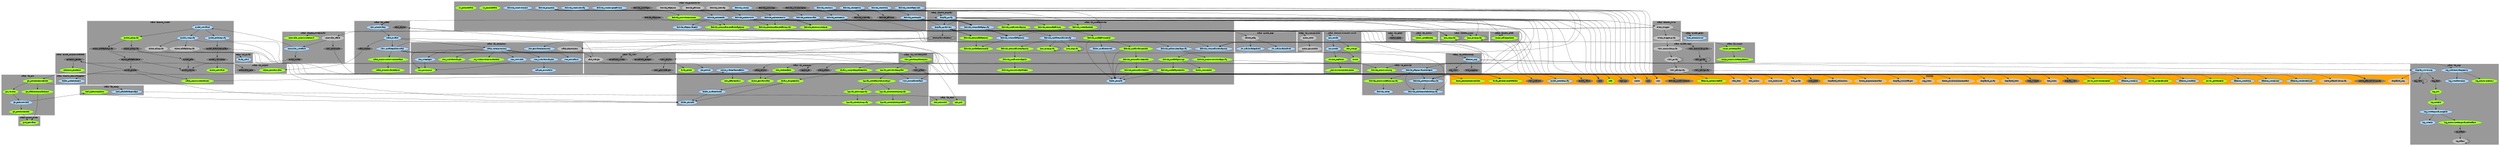digraph "dot_FromArray" {	graph [		clusterrank="true"		size="31.2500,31.2500"	];		subgraph "s" {		node [fillcolor="grey", style="filled", color="white"];			n49 [label="view_CardArray" URL="view_CardArray%2Cs%2Cstack+%22model_View%22%2C1"];		n65 [label="event_Trigger" URL="event_Trigger%2Cs%2Cstack+%22libOPN_MVC%22%2C1"];		n181 [label="object_FileArray" URL="object_FileArray%2Cs%2Cstack+%22libOPN_Model%22%2C1"];		n175 [label="displayed_TitleColour" URL="displayed_TitleColour%2Cs%2CMissing%2C1"];		n60 [label="uOPN" URL="uOPN%2Cs%2CMissing%2C1"];		n155 [label="uOPN_NamedViewArray" URL="uOPN_NamedViewArray%2Cs%2CMissing%2C1"];		n168 [label="action_InspectCommand" URL="action_InspectCommand%2Cs%2CMissing%2C1"];		n35 [label="fedwiki_Favicon" URL="fedwiki_Favicon%2Cs%2Cstack+%22lib_BlockServer%22%2C1"];		n171 [label="display_MouseTarget" URL="display_MouseTarget%2Cs%2CMissing%2C1"];		n68 [label="event_TriggerArray" URL="event_TriggerArray%2Cs%2Cstack+%22libOPN_MVC%22%2C1"];		n210 [label="object_DataBaseArray" URL="object_DataBaseArray%2Cs%2Cstack+%22libOPN_Model%22%2C1"];		n48 [label="view_Array" URL="view_Array%2Cs%2Cstack+%22model_View%22%2C1"];		n202 [label="tree_ColourSet" URL="tree_ColourSet%2Cs%2CMissing%2C1"];		n169 [label="cog_Menu" URL="cog_Menu%2Cs%2CMissing%2C1"];		n197 [label="edited_Flag" URL="edited_Flag%2Cs%2Cstack+%22model_IDE%22%2C1"];		n67 [label="controller_Table" URL="controller_Table%2Cs%2Cstack+%22libOPN_MVCExtras%22%2C1"];		n126 [label="menu_BurntTitle" URL="menu_BurntTitle%2Cs%2Cstack+%22lib_MenuButton%22%2C1"];		n174 [label="displayed_Title" URL="displayed_Title%2Cs%2CMissing%2C1"];		n193 [label="fedwiki_PageJson" URL="fedwiki_PageJson%2Cs%2Cstack+%22lib_BlockServer%22%2C1"];		n173 [label="displayed_Array" URL="displayed_Array%2Cs%2CMissing%2C1"];		n183 [label="fedwiki_SiteMap" URL="fedwiki_SiteMap%2Cs%2Cstack+%22lib_BlockServer%22%2C1"];		n201 [label="tree_Array" URL="tree_Array%2Cs%2CMissing%2C1"];		n138 [label="view_ControllerArray" URL="view_ControllerArray%2Cs%2Cstack+%22model_View%22%2C1"];		n148 [label="rect" URL="rect%2Cs%2CMissing%2C1"];		n5 [label="log_Name" URL="log_Name%2Cs%2Cstack+%22lib_Log%22%2C1"];		n192 [label="menu_Title" URL="menu_Title%2Cs%2Cstack+%22lib_MenuButton%22%2C1"];		n167 [label="action_DoubleClickCommand" URL="action_DoubleClickCommand%2Cs%2CMissing%2C1"];		n163 [label="displayed_Log" URL="displayed_Log%2Cs%2CMissing%2C1"];		n200 [label="title_Text" URL="title_Text%2Cs%2CMissing%2C1"];		n51 [label="card_Margin" URL="card_Margin%2Cs%2Cstack+%22lib_View%22%2C1"];		n176 [label="line_Menu" URL="line_Menu%2Cs%2CMissing%2C1"];		n199 [label="title_Colour" URL="title_Colour%2Cs%2CMissing%2C1"];		n41 [label="stack_Dimensions" URL="stack_Dimensions%2Cs%2Cstack+%22lib_Geometry%22%2C1"];	}		subgraph "pc" {		node [];			n37 [label="setDisplayStackRect" URL="setDisplayStackRect%2Cpc%2Cstack+%22libOPN_Display%22%2C1"];	}		subgraph "g" {		node [fillcolor="grey50", style="filled", color="white"];			n22 [label="fedwiki_WelcomeHtml" URL="fedwiki_WelcomeHtml%2Cg%2Cstack+%22lib_BlockServer%22%2C1"];		n222 [label="fedwiki_ListSlugs" URL="fedwiki_ListSlugs%2Cg%2Cstack+%22lib_BlockServer%22%2C1"];		n191 [label="log_View" URL="log_View%2Cg%2Cstack+%22lib_DaemonLog%22%2C1"];		n100 [label="object_DataBaseFile" URL="object_DataBaseFile%2Cg%2Cstack+%22libOPN_Model%22%2C1"];		n15 [label="view_Name" URL="view_Name%2Cg%2Cstack+%22lib_Common%22%2C1"];		n39 [label="formatted_Width" URL="formatted_Width%2Cg%2Cstack+%22lib_View%22%2C1"];		n128 [label="model_Object" URL="model_Object%2Cg%2Cstack+%22libOPN_Model%22%2C1"];		n145 [label="fedwiki_PageJson" URL="fedwiki_PageJson%2Cg%2Cstack+%22lib_BlockServer%22%2C1"];		n203 [label="tree_Field" URL="tree_Field%2Cg%2CMissing%2C1"];		n7 [label="fedwiki_LocalWikiRoot" URL="fedwiki_LocalWikiRoot%2Cg%2CMissing%2C1"];		n189 [label="live_Logging" URL="live_Logging%2Cg%2Cstack+%22lib_DaemonLog%22%2C1"];		n108 [label="view_Object" URL="view_Object%2Cg%2Cstack+%22lib_View%22%2C1"];		n120 [label="stack_Object" URL="stack_Object%2Cg%2Cstack+%22lib_Stack%22%2C1"];		n11 [label="checkout_Folder" URL="checkout_Folder%2Cg%2Cstack+%22model_ObjectMetadata%22%2C1"];		n164 [label="fedwiki_SiteMap" URL="fedwiki_SiteMap%2Cg%2Cstack+%22lib_BlockServer%22%2C1"];		n56 [label="fedwiki_Favicon" URL="fedwiki_Favicon%2Cg%2Cstack+%22lib_BlockServer%22%2C1"];		n179 [label="model_ViewLinks" URL="model_ViewLinks%2Cg%2Cstack+%22libOPN_Model%22%2C1"];		n159 [label="rect" URL="rect%2Cg%2CMissing%2C1"];		n225 [label="view_CardArray" URL="view_CardArray%2Cg%2Cstack+%22model_View%22%2C1"];		n105 [label="log_View" URL="log_View%2Cg%2Cstack+%22lib_Log%22%2C1"];		n215 [label="view_Array" URL="view_Array%2Cg%2Cstack+%22model_View%22%2C1"];		n129 [label="fedwiki_ListPages" URL="fedwiki_ListPages%2Cg%2Cstack+%22lib_BlockServer%22%2C1"];		n109 [label="view_AboveTarget" URL="view_AboveTarget%2Cg%2Cstack+%22lib_View%22%2C1"];		n154 [label="uOPN_NamedViewArray" URL="uOPN_NamedViewArray%2Cg%2CMissing%2C1"];		n16 [label="dgProps" URL="dgProps%2Cg%2CMissing%2C1"];		n178 [label="tree_Widget" URL="tree_Widget%2Cg%2CMissing%2C1"];		n43 [label="log_Name" URL="log_Name%2Cg%2Cstack+%22lib_Log%22%2C1"];		n143 [label="view_ToolMode" URL="view_ToolMode%2Cg%2Cstack+%22libOPN_MVCExtras%22%2C1"];		n77 [label="object_Hkey" URL="object_Hkey%2Cg%2Cstack+%22lib_Hkey%22%2C1"];		n86 [label="object_FileArray" URL="object_FileArray%2Cg%2Cstack+%22libOPN_Model%22%2C1"];		n17 [label="uRIP" URL="uRIP%2Cg%2CMissing%2C1"];		n73 [label="model_RefreshDisplays" URL="model_RefreshDisplays%2Cg%2Cstack+%22libOPN_Model%22%2C1"];		n27 [label="stack_Name" URL="stack_Name%2Cg%2Cstack+%22lib_Common%22%2C1"];		n46 [label="card_Object" URL="card_Object%2Cg%2Cstack+%22lib_Stack%22%2C1"];		n134 [label="log_Text" URL="log_Text%2Cg%2Cstack+%22lib_Log%22%2C1"];		n157 [label="event_Model" URL="event_Model%2Cg%2Cstack+%22libOPN_MVCExtras%22%2C1"];		n153 [label="stack_Object" URL="stack_Object%2Cg%2Cstack+%22lib_Common%22%2C1"];		n85 [label="object_DataBaseArray" URL="object_DataBaseArray%2Cg%2Cstack+%22libOPN_Model%22%2C1"];		n172 [label="display_View" URL="display_View%2Cg%2CMissing%2C1"];		n38 [label="formatted_Height" URL="formatted_Height%2Cg%2Cstack+%22lib_View%22%2C1"];		n180 [label="view_Refresh" URL="view_Refresh%2Cg%2CMissing%2C1"];		n59 [label="mainstack_File" URL="mainstack_File%2Cg%2Cstack+%22lib_Object%22%2C1"];		n127 [label="model_File" URL="model_File%2Cg%2Cstack+%22libOPN_Model%22%2C1"];		n144 [label="model_Value" URL="model_Value%2Cg%2CMissing%2C1"];		n137 [label="view_ControllerArray" URL="view_ControllerArray%2Cg%2Cstack+%22model_View%22%2C1"];		n78 [label="rugged_ID" URL="rugged_ID%2Cg%2Cstack+%22lib_Common%22%2C1"];		n10 [label="model_Folder" URL="model_Folder%2Cg%2Cstack+%22libOPN_Model%22%2C1"];	}		subgraph "c" {		node [fillcolor="LightBlue", style="filled", color="Blue"];			n152 [label="folder_CreateNested" URL="folder_CreateNested%2Cc%2Cstack+%22lib_Common%22%2C1"];		n141 [label="rect_SubtractMargins" URL="rect_SubtractMargins%2Cc%2Cstack+%22lib_Geometry%22%2C1"];		n160 [label="rect_Normalize" URL="rect_Normalize%2Cc%2Cstack+%22lib_Geometry%22%2C1"];		n104 [label="fedwiki_SendJS" URL="fedwiki_SendJS%2Cc%2Cstack+%22lib_BlockServer%22%2C1"];		n214 [label="daemon_SendPNG" URL="daemon_SendPNG%2Cc%2CMissing%2C1"];		n19 [label="model_DeleteArray" URL="model_DeleteArray%2Cc%2Cstack+%22libOPN_Model%22%2C1"];		n149 [label="stack_SetDimensions" URL="stack_SetDimensions%2Cc%2Cstack+%22lib_Geometry%22%2C1"];		n31 [label="fedwiki_ActionEdit" URL="fedwiki_ActionEdit%2Cc%2Cstack+%22lib_BlockServer%22%2C1"];		n75 [label="daemon_SendJSON" URL="daemon_SendJSON%2Cc%2CMissing%2C1"];		n111 [label="daemon_Log" URL="daemon_Log%2Cc%2Cstack+%22lib_DaemonLog%22%2C1"];		n136 [label="fedwiki_SendOriginFavicon" URL="fedwiki_SendOriginFavicon%2Cc%2Cstack+%22lib_BlockServer%22%2C1"];		n92 [label="fedwiki_AddToSitemapArray" URL="fedwiki_AddToSitemapArray%2Cc%2Cstack+%22lib_LocalFedWiki%22%2C1"];		n21 [label="model_SetArray" URL="model_SetArray%2Cc%2Cstack+%22libOPN_Model%22%2C1"];		n185 [label="fedwiki_SetLocalPageJson" URL="fedwiki_SetLocalPageJson%2Cc%2Cstack+%22lib_LocalFedWiki%22%2C1"];		n40 [label="rect_ExtractDimensions" URL="rect_ExtractDimensions%2Cc%2Cstack+%22lib_Geometry%22%2C1"];		n198 [label="opn_Notify" URL="opn_Notify%2Cc%2Cstack+%22Rescue+Livecode+World%22%2C1"];		n115 [label="view_NormalizeName" URL="view_NormalizeName%2Cc%2Cstack+%22lib_Common%22%2C1"];		n71 [label="log_SetTemporaryLogFile" URL="log_SetTemporaryLogFile%2Cc%2Cstack+%22lib_Log%22%2C1"];		n87 [label="osx_Notify" URL="osx_Notify%2Cc%2Cstack+%22Rescue+Livecode+World%22%2C1"];		n29 [label="fedwiki_DoAction" URL="fedwiki_DoAction%2Cc%2Cstack+%22lib_BlockServer%22%2C1"];		n25 [label="daemon_SendText" URL="daemon_SendText%2Cc%2CMissing%2C1"];		n190 [label="log_SetTimeStampEntry" URL="log_SetTimeStampEntry%2Cc%2Cstack+%22lib_Log%22%2C1"];		n3 [label="fedwiki_PageArrayAddToEnd" URL="fedwiki_PageArrayAddToEnd%2Cc%2Cstack+%22lib_Fedwiki%22%2C1"];		n64 [label="fedwiki_SetLocalPageArray" URL="fedwiki_SetLocalPageArray%2Cc%2Cstack+%22lib_LocalFedWiki%22%2C1"];		n194 [label="shell_BashParamEscape" URL="shell_BashParamEscape%2Cc%2Cstack+%22lib_Shell%22%2C1"];		n44 [label="rect_SetHeight" URL="rect_SetHeight%2Cc%2Cstack+%22lib_Geometry%22%2C1"];		n186 [label="object_StackNameOffsets" URL="object_StackNameOffsets%2Cc%2Cstack+%22lib_Common%22%2C1"];		n83 [label="git_ExecuteShell" URL="git_ExecuteShell%2Cc%2Cstack+%22lib_Git%22%2C1"];		n12 [label="folder_AddObjectBit" URL="folder_AddObjectBit%2Cc%2Cstack+%22libOPN_TextStackFiles%22%2C1"];		n142 [label="margin_Normalize" URL="margin_Normalize%2Cc%2Cstack+%22lib_Geometry%22%2C1"];		n32 [label="fedwiki_ActionFork" URL="fedwiki_ActionFork%2Cc%2Cstack+%22lib_BlockServer%22%2C1"];		n76 [label="daemon_SendNotFound" URL="daemon_SendNotFound%2Cc%2CMissing%2C1"];		n36 [label="fedwiki_SetLocalSiteMapJson" URL="fedwiki_SetLocalSiteMapJson%2Cc%2Cstack+%22lib_LocalFedWiki%22%2C1"];		n170 [label="display_ArrayView" URL="display_ArrayView%2Cc%2Cstack+%22libOPN_Display%22%2C1"];		n206 [label="fedwiki_SetID" URL="fedwiki_SetID%2Cc%2Cstack+%22lib_Fedwiki%22%2C1"];		n101 [label="fedwiki_SendCSS" URL="fedwiki_SendCSS%2Cc%2Cstack+%22lib_BlockServer%22%2C1"];		n131 [label="log_SetFile" URL="log_SetFile%2Cc%2Cstack+%22lib_Log%22%2C1"];		n72 [label="line_Delete" URL="line_Delete%2Cc%2Cstack+%22lib_Common%22%2C1"];		n182 [label="array_Save" URL="array_Save%2Cc%2Cstack+%22lib_Array%22%2C1"];		n211 [label="rev_MarkStackEdited" URL="rev_MarkStackEdited%2Cc%2Cstack+%22model_IDE%22%2C1"];		n24 [label="fedwiki_SendHTML" URL="fedwiki_SendHTML%2Cc%2Cstack+%22lib_BlockServer%22%2C1"];		n2 [label="display_Array" URL="display_Array%2Cc%2Cstack+%22libOPN_Display%22%2C1"];		n147 [label="stack_Create" URL="stack_Create%2Cc%2Cstack+%22lib_Stack%22%2C1"];		n50 [label="view_CreateHiddenStack" URL="view_CreateHiddenStack%2Cc%2Cstack+%22lib_Stack%22%2C1"];		n63 [label="fedwiki_PageArrayEdit" URL="fedwiki_PageArrayEdit%2Cc%2Cstack+%22lib_BlockServer%22%2C1"];		n205 [label="folder_CreateNested" URL="folder_CreateNested%2Cc%2Cstack+%22lib_LocalFedWiki%22%2C1"];		n33 [label="fedwiki_ActionMove" URL="fedwiki_ActionMove%2Cc%2Cstack+%22lib_BlockServer%22%2C1"];		n228 [label="fedwiki_SendSiteMap" URL="fedwiki_SendSiteMap%2Cc%2Cstack+%22lib_BlockServer%22%2C1"];		n102 [label="daemon_SendCSS" URL="daemon_SendCSS%2Cc%2CMissing%2C1"];		n122 [label="fedwiki_AddToJournalArray" URL="fedwiki_AddToJournalArray%2Cc%2Cstack+%22lib_Fedwiki%22%2C1"];		n220 [label="log_SetLatestLine" URL="log_SetLatestLine%2Cc%2Cstack+%22lib_Log%22%2C1"];		n209 [label="model_GetFileArray" URL="model_GetFileArray%2Cc%2CMissing%2C1"];		n106 [label="fedwiki_SendWelcome" URL="fedwiki_SendWelcome%2Cc%2Cstack+%22lib_BlockServer%22%2C1"];		n212 [label="rev_MarkStackSaved" URL="rev_MarkStackSaved%2Cc%2Cstack+%22model_IDE%22%2C1"];		n162 [label="display_ServerLog" URL="display_ServerLog%2Cc%2Cstack+%22lib_Log%22%2C1"];		n1 [label="fedwiki_ActionAdd" URL="fedwiki_ActionAdd%2Cc%2Cstack+%22lib_BlockServer%22%2C1"];		n13 [label="folder_Format" URL="folder_Format%2Cc%2Cstack+%22lib_Common%22%2C1"];		n204 [label="view_CloneStack" URL="view_CloneStack%2Cc%2Cstack+%22lib_Stack%22%2C1"];		n34 [label="fedwiki_ActionRemove" URL="fedwiki_ActionRemove%2Cc%2Cstack+%22lib_BlockServer%22%2C1"];		n123 [label="fedwiki_AddToEndOfIndexArray" URL="fedwiki_AddToEndOfIndexArray%2Cc%2Cstack+%22lib_Fedwiki%22%2C1"];		n91 [label="fedwiki_UpdateLocalSiteMap" URL="fedwiki_UpdateLocalSiteMap%2Cc%2Cstack+%22lib_LocalFedWiki%22%2C1"];		n8 [label="folder_Format" URL="folder_Format%2Cc%2Cstack+%22lib_LocalFedWiki%22%2C1"];		n213 [label="fedwiki_SendPNG" URL="fedwiki_SendPNG%2Cc%2Cstack+%22lib_BlockServer%22%2C1"];		n18 [label="model_SetValue" URL="model_SetValue%2Cc%2Cstack+%22libOPN_Model%22%2C1"];		n30 [label="fedwiki_ActionCreate" URL="fedwiki_ActionCreate%2Cc%2Cstack+%22lib_BlockServer%22%2C1"];		n74 [label="fedwiki_SendPageJSON" URL="fedwiki_SendPageJSON%2Cc%2Cstack+%22lib_BlockServer%22%2C1"];		n112 [label="rect_SetWidth" URL="rect_SetWidth%2Cc%2Cstack+%22lib_Geometry%22%2C1"];		n184 [label="controller_SetTable" URL="controller_SetTable%2Cc%2Cstack+%22libOPN_MVCExtras%22%2C1"];		n69 [label="hkey_Deconstruct" URL="hkey_Deconstruct%2Cc%2Cstack+%22model_Hkey%22%2C1"];	}		subgraph "f" {		node [fillcolor="GreenYellow", style="filled", color="Green4"];			n207 [label="hArray_GetUripArray" URL="hArray_GetUripArray%2Cf%2Cstack+%22lib_Common%22%2C1"];		n133 [label="url_EncodePath" URL="url_EncodePath%2Cf%2Cstack+%22lib_BlockServer%22%2C1"];		n124 [label="fedwiki_ConstructSiteMapArray" URL="fedwiki_ConstructSiteMapArray%2Cf%2Cstack+%22lib_LocalFedWiki%22%2C1"];		n84 [label="shell_ExecuteAtRoot" URL="shell_ExecuteAtRoot%2Cf%2Cstack+%22lib_Shell%22%2C1"];		n96 [label="fedwiki_LocalPageSlugs" URL="fedwiki_LocalPageSlugs%2Cf%2Cstack+%22lib_LocalFedWiki%22%2C1"];		n226 [label="model_GetValue" URL="model_GetValue%2Cf%2Cstack+%22libOPN_Model%22%2C1"];		n52 [label="opn_Ask" URL="opn_Ask%2Cf%2Cstack+%22lib_Text%22%2C1"];		n218 [label="hArray_GetObjectTypeData" URL="hArray_GetObjectTypeData%2Cf%2Cstack+%22lib_Common%22%2C1"];		n79 [label="daemon_GetRouteData" URL="daemon_GetRouteData%2Cf%2CMissing%2C1"];		n119 [label="fedwiki_LocalPageJsonFile" URL="fedwiki_LocalPageJsonFile%2Cf%2Cstack+%22lib_LocalFedWiki%22%2C1"];		n151 [label="fedwiki_JsonSiteMapPathBit" URL="fedwiki_JsonSiteMapPathBit%2Cf%2Cstack+%22lib_LocalFedWiki%22%2C1"];		n221 [label="text_Merge" URL="text_Merge%2Cf%2Cstack+%22Rescue+Livecode+World%22%2C1"];		n132 [label="array_Fetch" URL="array_Fetch%2Cf%2Cstack+%22lib_Common%22%2C1"];		n125 [label="fedwiki_ConstructSlug" URL="fedwiki_ConstructSlug%2Cf%2Cstack+%22lib_Fedwiki%22%2C1"];		n146 [label="url_DecodePath" URL="url_DecodePath%2Cf%2Cstack+%22lib_BlockServer%22%2C1"];		n53 [label="script_GetTemplate" URL="script_GetTemplate%2Cf%2Cstack+%22lib_Script%22%2C1"];		n229 [label="_convertVersionToNumber" URL="_convertVersionToNumber%2Cf%2Cstack+%22Rescue+Livecode+World%22%2C1"];		n110 [label="script_ConstructTemplateUrl" URL="script_ConstructTemplateUrl%2Cf%2Cstack+%22lib_Script%22%2C1"];		n121 [label="object_ExtractStack" URL="object_ExtractStack%2Cf%2Cstack+%22lib_Object%22%2C1"];		n93 [label="fedwiki_GetLocalSitemapJson" URL="fedwiki_GetLocalSitemapJson%2Cf%2Cstack+%22lib_LocalFedWiki%22%2C1"];		n165 [label="fedwiki_LocalSiteMapJson" URL="fedwiki_LocalSiteMapJson%2Cf%2Cstack+%22lib_LocalFedWiki%22%2C1"];		n118 [label="fedwiki_FetchLocalOrDefaultArray" URL="fedwiki_FetchLocalOrDefaultArray%2Cf%2Cstack+%22lib_BlockServer%22%2C1"];		n57 [label="fedwiki_GetLocalFavicon" URL="fedwiki_GetLocalFavicon%2Cf%2Cstack+%22lib_LocalFedWiki%22%2C1"];		n114 [label="hArray_GetNamedObjectType" URL="hArray_GetNamedObjectType%2Cf%2Cstack+%22lib_Common%22%2C1"];		n150 [label="fedwiki_LocalSiteMapFile" URL="fedwiki_LocalSiteMapFile%2Cf%2Cstack+%22lib_LocalFedWiki%22%2C1"];		n97 [label="fedwiki_LocalPagesFolder" URL="fedwiki_LocalPagesFolder%2Cf%2Cstack+%22lib_LocalFedWiki%22%2C1"];		n28 [label="object_ExtractStack" URL="object_ExtractStack%2Cf%2Cstack+%22lib_Common%22%2C1"];		n161 [label="rect_SubtractMargin" URL="rect_SubtractMargin%2Cf%2Cstack+%22lib_Geometry%22%2C1"];		n47 [label="text_TokenOffset" URL="text_TokenOffset%2Cf%2Cstack+%22lib_Common%22%2C1"];		n139 [label="git_Version" URL="git_Version%2Cf%2Cstack+%22lib_Git%22%2C1"];		n219 [label="log_ConstructEntry" URL="log_ConstructEntry%2Cf%2Cstack+%22lib_Log%22%2C1"];		n135 [label="log_Get" URL="log_Get%2Cf%2Cstack+%22lib_Log%22%2C1"];		n158 [label="loc_WithinWhichScreenRect" URL="loc_WithinWhichScreenRect%2Cf%2Cstack+%22lib_Geometry%22%2C1"];		n224 [label="fossil_FindCheckoutFolder" URL="fossil_FindCheckoutFolder%2Cf%2CMissing%2C1"];		n187 [label="char" URL="char%2Cf%2CMissing%2C1"];		n6 [label="fedwiki_GetLocalWikiRoot" URL="fedwiki_GetLocalWikiRoot%2Cf%2Cstack+%22lib_LocalFedWiki%22%2C1"];		n82 [label="pref_GetValue" URL="pref_GetValue%2Cf%2Cstack+%22model_Prefs%22%2C1"];		n20 [label="model_GetArray" URL="model_GetArray%2Cf%2Cstack+%22libOPN_Model%22%2C1"];		n117 [label="library_PluginFolder" URL="library_PluginFolder%2Cf%2Cstack+%22lib_Common%22%2C1"];		n90 [label="fedwiki_GetLocalWikiFolder" URL="fedwiki_GetLocalWikiFolder%2Cf%2Cstack+%22lib_LocalFedWiki%22%2C1"];		n166 [label="git_PathToCommandLine" URL="git_PathToCommandLine%2Cf%2Cstack+%22lib_Git%22%2C1"];		n9 [label="json_ToArray" URL="json_ToArray%2Cf%2Cstack+%22libOPN_JSON%22%2C1"];		n130 [label="fedwiki_SitemapIndex" URL="fedwiki_SitemapIndex%2Cf%2Cstack+%22lib_LocalFedWiki%22%2C1"];		n54 [label="stack_ConstructNewCloneName" URL="stack_ConstructNewCloneName%2Cf%2Cstack+%22lib_Stack%22%2C1"];		n58 [label="checkout_FindRoot" URL="checkout_FindRoot%2Cf%2Cstack+%22model_ObjectMetadata%22%2C1"];		n98 [label="folder_ShortFiles" URL="folder_ShortFiles%2Cf%2Cstack+%22lib_LocalFedWiki%22%2C1"];		n94 [label="json_FromArray" URL="json_FromArray%2Cf%2Cstack+%22lib_LocalFedWiki%22%2C1"];		n196 [label="colour_GetRandom" URL="colour_GetRandom%2Cf%2Cstack+%22lib_Colour%22%2C1"];		n113 [label="hArray_GetViewTemplate" URL="hArray_GetViewTemplate%2Cf%2Cstack+%22lib_Common%22%2C1"];		n66 [label="controller_ConstructRecord" URL="controller_ConstructRecord%2Cf%2Cstack+%22libOPN_MVCExtras%22%2C1"];		n216 [label="fedwiki_LocalStatusFolder" URL="fedwiki_LocalStatusFolder%2Cf%2Cstack+%22lib_LocalFedWiki%22%2C1"];		n89 [label="version_IsEarlier" URL="version_IsEarlier%2Cf%2Cstack+%22Rescue+Livecode+World%22%2C1"];		n177 [label="script_CallingObject" URL="script_CallingObject%2Cf%2Cstack+%22libOPN_Data%22%2C1"];		n42 [label="log_ConstructTemporaryFileName" URL="log_ConstructTemporaryFileName%2Cf%2Cstack+%22lib_Log%22%2C1"];		n81 [label="git_GetRootFolder" URL="git_GetRootFolder%2Cf%2Cstack+%22lib_Git%22%2C1"];		n62 [label="fedwiki_GetLocalOrDefaultPageJson" URL="fedwiki_GetLocalOrDefaultPageJson%2Cf%2Cstack+%22lib_BlockServer%22%2C1"];		n140 [label="fedwiki_FindStoryItemID" URL="fedwiki_FindStoryItemID%2Cf%2Cstack+%22lib_BlockServer%22%2C1"];		n23 [label="server_GetWelcomeHtml" URL="server_GetWelcomeHtml%2Cf%2CMissing%2C1"];		n223 [label="git_GetCheckoutFolder" URL="git_GetCheckoutFolder%2Cf%2Cstack+%22lib_Git%22%2C1"];		n103 [label="server_GetBinaryFile" URL="server_GetBinaryFile%2Cf%2CMissing%2C1"];		n14 [label="stack_ConstructFolderBit" URL="stack_ConstructFolderBit%2Cf%2Cstack+%22libOPN_Model%22%2C1"];		n227 [label="stack_ClonedStackNames" URL="stack_ClonedStackNames%2Cf%2Cstack+%22lib_Stack%22%2C1"];		n208 [label="hArray_GetObjectArray" URL="hArray_GetObjectArray%2Cf%2Cstack+%22lib_Common%22%2C1"];		n107 [label="fedwiki_GetWelcomeJSON" URL="fedwiki_GetWelcomeJSON%2Cf%2Cstack+%22lib_BlockServer%22%2C1"];		n55 [label="view_GetTemplateObject" URL="view_GetTemplateObject%2Cf%2Cstack+%22lib_ViewTemplate%22%2C1"];		n99 [label="array_FetchFromDataBase" URL="array_FetchFromDataBase%2Cf%2CMissing%2C1"];		n95 [label="json_ToArray" URL="json_ToArray%2Cf%2Cstack+%22lib_LocalFedWiki%22%2C1"];		n26 [label="server_GetTextFile" URL="server_GetTextFile%2Cf%2CMissing%2C1"];		n195 [label="text_IsQuoted" URL="text_IsQuoted%2Cf%2Cstack+%22lib_Text%22%2C1"];		n45 [label="rect_GetCentre" URL="rect_GetCentre%2Cf%2Cstack+%22lib_Geometry%22%2C1"];		n188 [label="text_OffsetBefore" URL="text_OffsetBefore%2Cf%2Cstack+%22lib_Common%22%2C1"];		n61 [label="fedwiki_LocalFaviconFile" URL="fedwiki_LocalFaviconFile%2Cf%2Cstack+%22lib_LocalFedWiki%22%2C1"];		n88 [label="kwote" URL="kwote%2Cf%2Cstack+%22Rescue+Livecode+World%22%2C1"];		n156 [label="fedwiki_ConstructFactoryArray" URL="fedwiki_ConstructFactoryArray%2Cf%2Cstack+%22lib_Fedwiki%22%2C1"];		n217 [label="hArray_GetObjectTypeArray" URL="hArray_GetObjectTypeArray%2Cf%2Cstack+%22lib_Common%22%2C1"];		n4 [label="json_FromArray" URL="json_FromArray%2Cf%2Cstack+%22libOPN_JSON%22%2C1"];		n116 [label="library_ScriptTemplateFolder" URL="library_ScriptTemplateFolder%2Cf%2Cstack+%22lib_Common%22%2C1"];		n80 [label="fedwiki_GetLocalPageJson" URL="fedwiki_GetLocalPageJson%2Cf%2Cstack+%22lib_LocalFedWiki%22%2C1"];		n70 [label="log_GetFile" URL="log_GetFile%2Cf%2Cstack+%22lib_Log%22%2C1"];	}		subgraph cluster1 {			label="Missing";			style=filled;			color=red;			fillcolor=orange;					n214; n175; n203; n7; n75; n79; n60; n155; n168; n171; n25; n159; n202; n76; n154; n16; n169; n178; n224; n174; n187; n102; n17; n173; n209; n201; n148; n23; n103; n167; n172; n180; n99; n26; n144; n163; n200; n176; n199	}	subgraph cluster2 {			label="stack \"lib_Array\"";			style=filled;			color=grey60;			fillcolor=grey60;					n182	}	subgraph cluster3 {			label="stack \"lib_BlockServer\"";			style=filled;			color=grey60;			fillcolor=grey60;					n22; n222; n133; n104; n145; n31; n136; n164; n35; n56; n29; n146; n129; n32; n101; n118; n24; n63; n33; n228; n193; n106; n183; n1; n62; n140; n34; n107; n213; n30; n74	}	subgraph cluster4 {			label="stack \"lib_Colour\"";			style=filled;			color=grey60;			fillcolor=grey60;					n196	}	subgraph cluster5 {			label="stack \"lib_Common\"";			style=filled;			color=grey60;			fillcolor=grey60;					n152; n207; n15; n218; n115; n132; n186; n72; n114; n28; n47; n117; n27; n113; n13; n153; n208; n188; n78; n217; n116	}	subgraph cluster6 {			label="stack \"lib_DaemonLog\"";			style=filled;			color=grey60;			fillcolor=grey60;					n191; n189; n111	}	subgraph cluster7 {			label="stack \"lib_Fedwiki\"";			style=filled;			color=grey60;			fillcolor=grey60;					n3; n125; n206; n122; n123; n156	}	subgraph cluster8 {			label="stack \"lib_Geometry\"";			style=filled;			color=grey60;			fillcolor=grey60;					n141; n160; n149; n40; n44; n142; n161; n158; n45; n112; n41	}	subgraph cluster9 {			label="stack \"lib_Git\"";			style=filled;			color=grey60;			fillcolor=grey60;					n83; n139; n166; n81; n223	}	subgraph cluster10 {			label="stack \"lib_Hkey\"";			style=filled;			color=grey60;			fillcolor=grey60;					n77	}	subgraph cluster11 {			label="stack \"lib_LocalFedWiki\"";			style=filled;			color=grey60;			fillcolor=grey60;					n124; n96; n92; n185; n119; n151; n64; n93; n165; n36; n57; n150; n97; n6; n205; n90; n130; n98; n94; n216; n91; n8; n95; n61; n80	}	subgraph cluster12 {			label="stack \"lib_Log\"";			style=filled;			color=grey60;			fillcolor=grey60;					n71; n190; n105; n131; n219; n135; n43; n220; n162; n134; n42; n5; n70	}	subgraph cluster13 {			label="stack \"lib_MenuButton\"";			style=filled;			color=grey60;			fillcolor=grey60;					n126; n192	}	subgraph cluster14 {			label="stack \"lib_Object\"";			style=filled;			color=grey60;			fillcolor=grey60;					n121; n59	}	subgraph cluster15 {			label="stack \"lib_Script\"";			style=filled;			color=grey60;			fillcolor=grey60;					n53; n110	}	subgraph cluster16 {			label="stack \"lib_Shell\"";			style=filled;			color=grey60;			fillcolor=grey60;					n84; n194	}	subgraph cluster17 {			label="stack \"lib_Stack\"";			style=filled;			color=grey60;			fillcolor=grey60;					n120; n147; n50; n54; n46; n204; n227	}	subgraph cluster18 {			label="stack \"lib_Text\"";			style=filled;			color=grey60;			fillcolor=grey60;					n52; n195	}	subgraph cluster19 {			label="stack \"lib_View\"";			style=filled;			color=grey60;			fillcolor=grey60;					n39; n108; n109; n38; n51	}	subgraph cluster20 {			label="stack \"lib_ViewTemplate\"";			style=filled;			color=grey60;			fillcolor=grey60;					n55	}	subgraph cluster21 {			label="stack \"libOPN_Data\"";			style=filled;			color=grey60;			fillcolor=grey60;					n177	}	subgraph cluster22 {			label="stack \"libOPN_Display\"";			style=filled;			color=grey60;			fillcolor=grey60;					n170; n2; n37	}	subgraph cluster23 {			label="stack \"libOPN_JSON\"";			style=filled;			color=grey60;			fillcolor=grey60;					n9; n4	}	subgraph cluster24 {			label="stack \"libOPN_Model\"";			style=filled;			color=grey60;			fillcolor=grey60;					n100; n226; n181; n128; n19; n21; n210; n179; n20; n86; n73; n85; n14; n127; n18; n10	}	subgraph cluster25 {			label="stack \"libOPN_MVC\"";			style=filled;			color=grey60;			fillcolor=grey60;					n65; n68	}	subgraph cluster26 {			label="stack \"libOPN_MVCExtras\"";			style=filled;			color=grey60;			fillcolor=grey60;					n67; n143; n66; n157; n184	}	subgraph cluster27 {			label="stack \"libOPN_TextStackFiles\"";			style=filled;			color=grey60;			fillcolor=grey60;					n12	}	subgraph cluster28 {			label="stack \"model_Hkey\"";			style=filled;			color=grey60;			fillcolor=grey60;					n69	}	subgraph cluster29 {			label="stack \"model_IDE\"";			style=filled;			color=grey60;			fillcolor=grey60;					n211; n197; n212	}	subgraph cluster30 {			label="stack \"model_ObjectMetadata\"";			style=filled;			color=grey60;			fillcolor=grey60;					n11; n58	}	subgraph cluster31 {			label="stack \"model_Prefs\"";			style=filled;			color=grey60;			fillcolor=grey60;					n82	}	subgraph cluster32 {			label="stack \"model_View\"";			style=filled;			color=grey60;			fillcolor=grey60;					n49; n48; n225; n215; n138; n137	}	subgraph cluster33 {			label="stack \"Rescue Livecode World\"";			style=filled;			color=grey60;			fillcolor=grey60;					n198; n87; n221; n229; n89; n88	}		n185 -> n119;	n86 -> n132;	n86 -> n127;	n30 -> n64;	n184 -> n157;	n184 -> n18;	n116 -> n117;	n105 -> n105;	n9 -> n9;	n198 -> n87;	n198 -> n221;	n162 -> n163;	n162 -> n134;	n162 -> n105;	n156 -> n206;	n126 -> n108;	n107 -> n80;	n157 -> n128;	n106 -> n107;	n124 -> n125;	n4 -> n4;	n101 -> n102;	n101 -> n103;	n19 -> n72;	n19 -> n73;	n5 -> n5;	n194 -> n195;	n41 -> n153;	n122 -> n123;	n222 -> n96;	n138 -> n48;	n18 -> n19;	n18 -> n20;	n18 -> n21;	n6 -> n7;	n6 -> n8;	n42 -> n43;	n58 -> n224;	n58 -> n223;	n139 -> n83;	n223 -> n166;	n223 -> n139;	n223 -> n194;	n179 -> n226;	n21 -> n209;	n21 -> n210;	n21 -> n181;	n43 -> n5;	n61 -> n216;	n61 -> n205;	n61 -> n8;	n96 -> n97;	n96 -> n98;	n120 -> n121;	n118 -> n9;	n44 -> n45;	n91 -> n92;	n91 -> n93;	n91 -> n36;	n91 -> n94;	n91 -> n95;	n37 -> n38;	n37 -> n39;	n37 -> n40;	n37 -> n41;	n67 -> n184;	n67 -> n143;	n90 -> n6;	n90 -> n8;	n147 -> n148;	n147 -> n120;	n147 -> n149;	n147 -> n50;	n64 -> n185;	n64 -> n91;	n93 -> n150;	n35 -> n36;	n65 -> n66;	n65 -> n67;	n65 -> n68;	n65 -> n69;	n92 -> n123;	n92 -> n124;	n215 -> n215;	n215 -> n225;	n77 -> n78;	n213 -> n214;	n50 -> n51;	n50 -> n52;	n50 -> n53;	n50 -> n54;	n50 -> n55;	n50 -> n15;	n150 -> n151;	n53 -> n110;	n207 -> n208;	n109 -> n17;	n149 -> n158;	n149 -> n159;	n149 -> n148;	n149 -> n45;	n149 -> n160;	n149 -> n44;	n149 -> n112;	n149 -> n161;	n149 -> n141;	n74 -> n75;	n74 -> n76;	n204 -> n147;	n87 -> n88;	n87 -> n89;	n108 -> n109;	n152 -> n13;	n170 -> n196;	n170 -> n197;	n170 -> n65;	n170 -> n192;	n170 -> n77;	n170 -> n198;	n170 -> n177;	n170 -> n37;	n170 -> n27;	n170 -> n199;	n170 -> n200;	n170 -> n201;	n170 -> n202;	n170 -> n203;	n170 -> n204;	n205 -> n8;	n210 -> n99;	n129 -> n130;	n80 -> n119;	n117 -> n152;	n117 -> n13;	n55 -> n113;	n55 -> n115;	n186 -> n187;	n186 -> n188;	n153 -> n28;	n54 -> n227;	n81 -> n82;	n110 -> n116;	n181 -> n182;	n57 -> n61;	n127 -> n13;	n127 -> n128;	n225 -> n154;	n111 -> n162;	n111 -> n189;	n111 -> n190;	n111 -> n191;	n27 -> n28;	n56 -> n57;	n83 -> n81;	n83 -> n84;	n112 -> n45;	n24 -> n25;	n24 -> n26;	n183 -> n36;	n113 -> n114;	n113 -> n115;	n22 -> n23;	n141 -> n142;	n62 -> n79;	n62 -> n80;	n95 -> n95;	n166 -> n82;	n100 -> n10;	n100 -> n128;	n63 -> n111;	n94 -> n94;	n20 -> n85;	n20 -> n86;	n143 -> n144;	n97 -> n8;	n164 -> n165;	n197 -> n211;	n197 -> n212;	n145 -> n62;	n73 -> n179;	n73 -> n180;	n1 -> n2;	n1 -> n3;	n1 -> n4;	n15 -> n16;	n15 -> n17;	n190 -> n219;	n190 -> n220;	n14 -> n186;	n2 -> n167;	n2 -> n168;	n2 -> n169;	n2 -> n170;	n2 -> n171;	n2 -> n172;	n2 -> n173;	n2 -> n174;	n2 -> n175;	n2 -> n176;	n2 -> n177;	n2 -> n178;	n46 -> n47;	n217 -> n218;	n136 -> n56;	n89 -> n229;	n71 -> n42;	n71 -> n131;	n3 -> n123;	n3 -> n122;	n3 -> n156;	n216 -> n90;	n216 -> n8;	n192 -> n126;	n137 -> n215;	n70 -> n71;	n34 -> n122;	n34 -> n118;	n34 -> n140;	n34 -> n185;	n34 -> n4;	n48 -> n48;	n48 -> n49;	n193 -> n185;	n134 -> n135;	n33 -> n122;	n33 -> n118;	n33 -> n140;	n33 -> n64;	n11 -> n58;	n11 -> n59;	n49 -> n154;	n49 -> n155;	n51 -> n46;	n51 -> n60;	n135 -> n70;	n84 -> n13;	n10 -> n11;	n10 -> n12;	n10 -> n13;	n10 -> n14;	n32 -> n125;	n32 -> n64;	n68 -> n137;	n68 -> n138;	n85 -> n99;	n85 -> n100;	n228 -> n164;	n114 -> n217;	n114 -> n207;	n31 -> n62;	n31 -> n63;	n31 -> n64;	n31 -> n9;	n29 -> n2;	n29 -> n1;	n29 -> n30;	n29 -> n31;	n29 -> n32;	n29 -> n33;	n29 -> n34;}